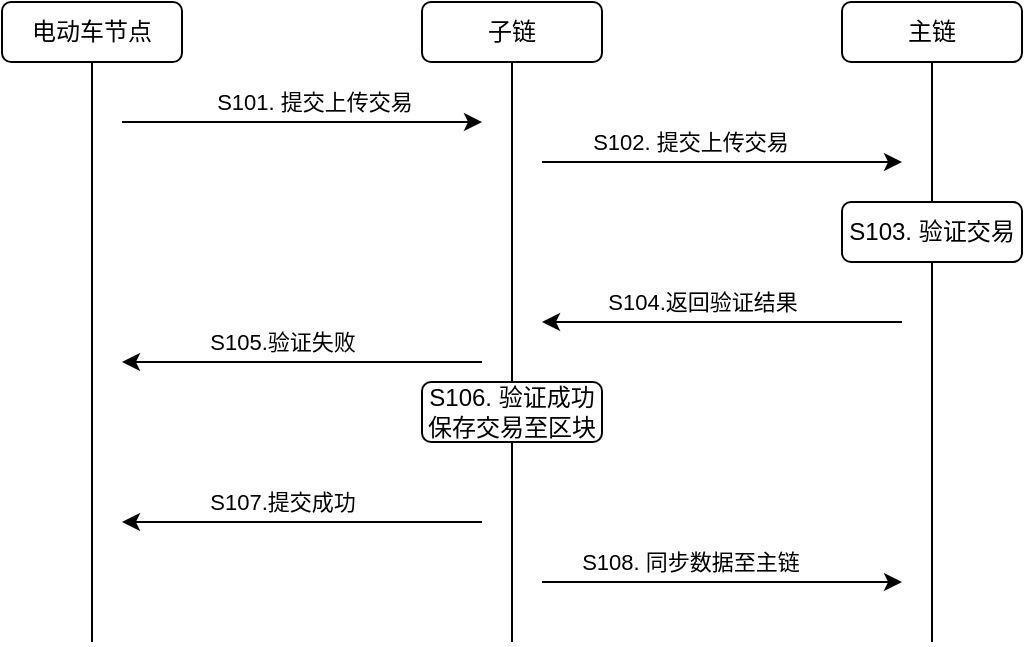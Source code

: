 <mxfile version="20.1.1" type="github">
  <diagram id="d-ZpoT4zATYHA7PLguwY" name="Page-1">
    <mxGraphModel dx="1204" dy="573" grid="1" gridSize="10" guides="1" tooltips="1" connect="1" arrows="1" fold="1" page="1" pageScale="1" pageWidth="827" pageHeight="1169" math="0" shadow="0">
      <root>
        <mxCell id="0" />
        <mxCell id="1" parent="0" />
        <mxCell id="0eHHYWISejK7ODosK7OV-1" value="电动车节点" style="rounded=1;whiteSpace=wrap;html=1;" parent="1" vertex="1">
          <mxGeometry x="70" y="80" width="90" height="30" as="geometry" />
        </mxCell>
        <mxCell id="0eHHYWISejK7ODosK7OV-2" value="" style="endArrow=none;html=1;rounded=0;entryX=0.5;entryY=1;entryDx=0;entryDy=0;" parent="1" target="0eHHYWISejK7ODosK7OV-1" edge="1">
          <mxGeometry width="50" height="50" relative="1" as="geometry">
            <mxPoint x="115" y="400" as="sourcePoint" />
            <mxPoint x="440" y="370" as="targetPoint" />
          </mxGeometry>
        </mxCell>
        <mxCell id="0eHHYWISejK7ODosK7OV-7" value="子链" style="rounded=1;whiteSpace=wrap;html=1;" parent="1" vertex="1">
          <mxGeometry x="280" y="80" width="90" height="30" as="geometry" />
        </mxCell>
        <mxCell id="0eHHYWISejK7ODosK7OV-8" value="" style="endArrow=none;html=1;rounded=0;entryX=0.5;entryY=1;entryDx=0;entryDy=0;" parent="1" target="0eHHYWISejK7ODosK7OV-7" edge="1">
          <mxGeometry width="50" height="50" relative="1" as="geometry">
            <mxPoint x="325" y="400" as="sourcePoint" />
            <mxPoint x="650" y="370" as="targetPoint" />
          </mxGeometry>
        </mxCell>
        <mxCell id="0eHHYWISejK7ODosK7OV-9" value="主链" style="rounded=1;whiteSpace=wrap;html=1;" parent="1" vertex="1">
          <mxGeometry x="490" y="80" width="90" height="30" as="geometry" />
        </mxCell>
        <mxCell id="0eHHYWISejK7ODosK7OV-10" value="" style="endArrow=none;html=1;rounded=0;entryX=0.5;entryY=1;entryDx=0;entryDy=0;" parent="1" target="0eHHYWISejK7ODosK7OV-9" edge="1">
          <mxGeometry width="50" height="50" relative="1" as="geometry">
            <mxPoint x="535" y="400" as="sourcePoint" />
            <mxPoint x="860" y="370" as="targetPoint" />
          </mxGeometry>
        </mxCell>
        <mxCell id="0eHHYWISejK7ODosK7OV-11" value="" style="endArrow=classic;html=1;rounded=0;" parent="1" edge="1">
          <mxGeometry width="50" height="50" relative="1" as="geometry">
            <mxPoint x="130" y="140" as="sourcePoint" />
            <mxPoint x="310" y="140" as="targetPoint" />
          </mxGeometry>
        </mxCell>
        <mxCell id="0eHHYWISejK7ODosK7OV-12" value="S101. 提交上传交易" style="edgeLabel;html=1;align=center;verticalAlign=middle;resizable=0;points=[];" parent="0eHHYWISejK7ODosK7OV-11" vertex="1" connectable="0">
          <mxGeometry x="0.247" y="4" relative="1" as="geometry">
            <mxPoint x="-16" y="-6" as="offset" />
          </mxGeometry>
        </mxCell>
        <mxCell id="0eHHYWISejK7ODosK7OV-13" value="" style="endArrow=classic;html=1;rounded=0;" parent="1" edge="1">
          <mxGeometry width="50" height="50" relative="1" as="geometry">
            <mxPoint x="340" y="160" as="sourcePoint" />
            <mxPoint x="520" y="160" as="targetPoint" />
          </mxGeometry>
        </mxCell>
        <mxCell id="0eHHYWISejK7ODosK7OV-14" value="S102. 提交上传交易" style="edgeLabel;html=1;align=center;verticalAlign=middle;resizable=0;points=[];" parent="0eHHYWISejK7ODosK7OV-13" vertex="1" connectable="0">
          <mxGeometry x="0.247" y="4" relative="1" as="geometry">
            <mxPoint x="-38" y="-6" as="offset" />
          </mxGeometry>
        </mxCell>
        <mxCell id="0eHHYWISejK7ODosK7OV-15" value="S103. 验证交易" style="rounded=1;whiteSpace=wrap;html=1;" parent="1" vertex="1">
          <mxGeometry x="490" y="180" width="90" height="30" as="geometry" />
        </mxCell>
        <mxCell id="0eHHYWISejK7ODosK7OV-16" value="" style="endArrow=classic;html=1;rounded=0;" parent="1" edge="1">
          <mxGeometry width="50" height="50" relative="1" as="geometry">
            <mxPoint x="520" y="240" as="sourcePoint" />
            <mxPoint x="340" y="240" as="targetPoint" />
          </mxGeometry>
        </mxCell>
        <mxCell id="0eHHYWISejK7ODosK7OV-17" value="S104.返回验证结果" style="edgeLabel;html=1;align=center;verticalAlign=middle;resizable=0;points=[];" parent="0eHHYWISejK7ODosK7OV-16" vertex="1" connectable="0">
          <mxGeometry x="0.247" y="4" relative="1" as="geometry">
            <mxPoint x="12" y="-14" as="offset" />
          </mxGeometry>
        </mxCell>
        <mxCell id="0eHHYWISejK7ODosK7OV-18" value="" style="endArrow=classic;html=1;rounded=0;" parent="1" edge="1">
          <mxGeometry width="50" height="50" relative="1" as="geometry">
            <mxPoint x="310" y="260" as="sourcePoint" />
            <mxPoint x="130" y="260" as="targetPoint" />
          </mxGeometry>
        </mxCell>
        <mxCell id="0eHHYWISejK7ODosK7OV-19" value="S105.验证失败" style="edgeLabel;html=1;align=center;verticalAlign=middle;resizable=0;points=[];" parent="0eHHYWISejK7ODosK7OV-18" vertex="1" connectable="0">
          <mxGeometry x="0.247" y="4" relative="1" as="geometry">
            <mxPoint x="12" y="-14" as="offset" />
          </mxGeometry>
        </mxCell>
        <mxCell id="0eHHYWISejK7ODosK7OV-20" value="S106. 验证成功&lt;br&gt;保存交易至区块" style="rounded=1;whiteSpace=wrap;html=1;" parent="1" vertex="1">
          <mxGeometry x="280" y="270" width="90" height="30" as="geometry" />
        </mxCell>
        <mxCell id="0eHHYWISejK7ODosK7OV-22" value="" style="endArrow=classic;html=1;rounded=0;" parent="1" edge="1">
          <mxGeometry width="50" height="50" relative="1" as="geometry">
            <mxPoint x="310" y="340" as="sourcePoint" />
            <mxPoint x="130" y="340" as="targetPoint" />
          </mxGeometry>
        </mxCell>
        <mxCell id="0eHHYWISejK7ODosK7OV-23" value="S107.提交成功" style="edgeLabel;html=1;align=center;verticalAlign=middle;resizable=0;points=[];" parent="0eHHYWISejK7ODosK7OV-22" vertex="1" connectable="0">
          <mxGeometry x="0.247" y="4" relative="1" as="geometry">
            <mxPoint x="12" y="-14" as="offset" />
          </mxGeometry>
        </mxCell>
        <mxCell id="0eHHYWISejK7ODosK7OV-24" value="" style="endArrow=classic;html=1;rounded=0;" parent="1" edge="1">
          <mxGeometry width="50" height="50" relative="1" as="geometry">
            <mxPoint x="340" y="370" as="sourcePoint" />
            <mxPoint x="520" y="370" as="targetPoint" />
          </mxGeometry>
        </mxCell>
        <mxCell id="0eHHYWISejK7ODosK7OV-25" value="S108. 同步数据至主链" style="edgeLabel;html=1;align=center;verticalAlign=middle;resizable=0;points=[];" parent="0eHHYWISejK7ODosK7OV-24" vertex="1" connectable="0">
          <mxGeometry x="0.247" y="4" relative="1" as="geometry">
            <mxPoint x="-38" y="-6" as="offset" />
          </mxGeometry>
        </mxCell>
      </root>
    </mxGraphModel>
  </diagram>
</mxfile>
